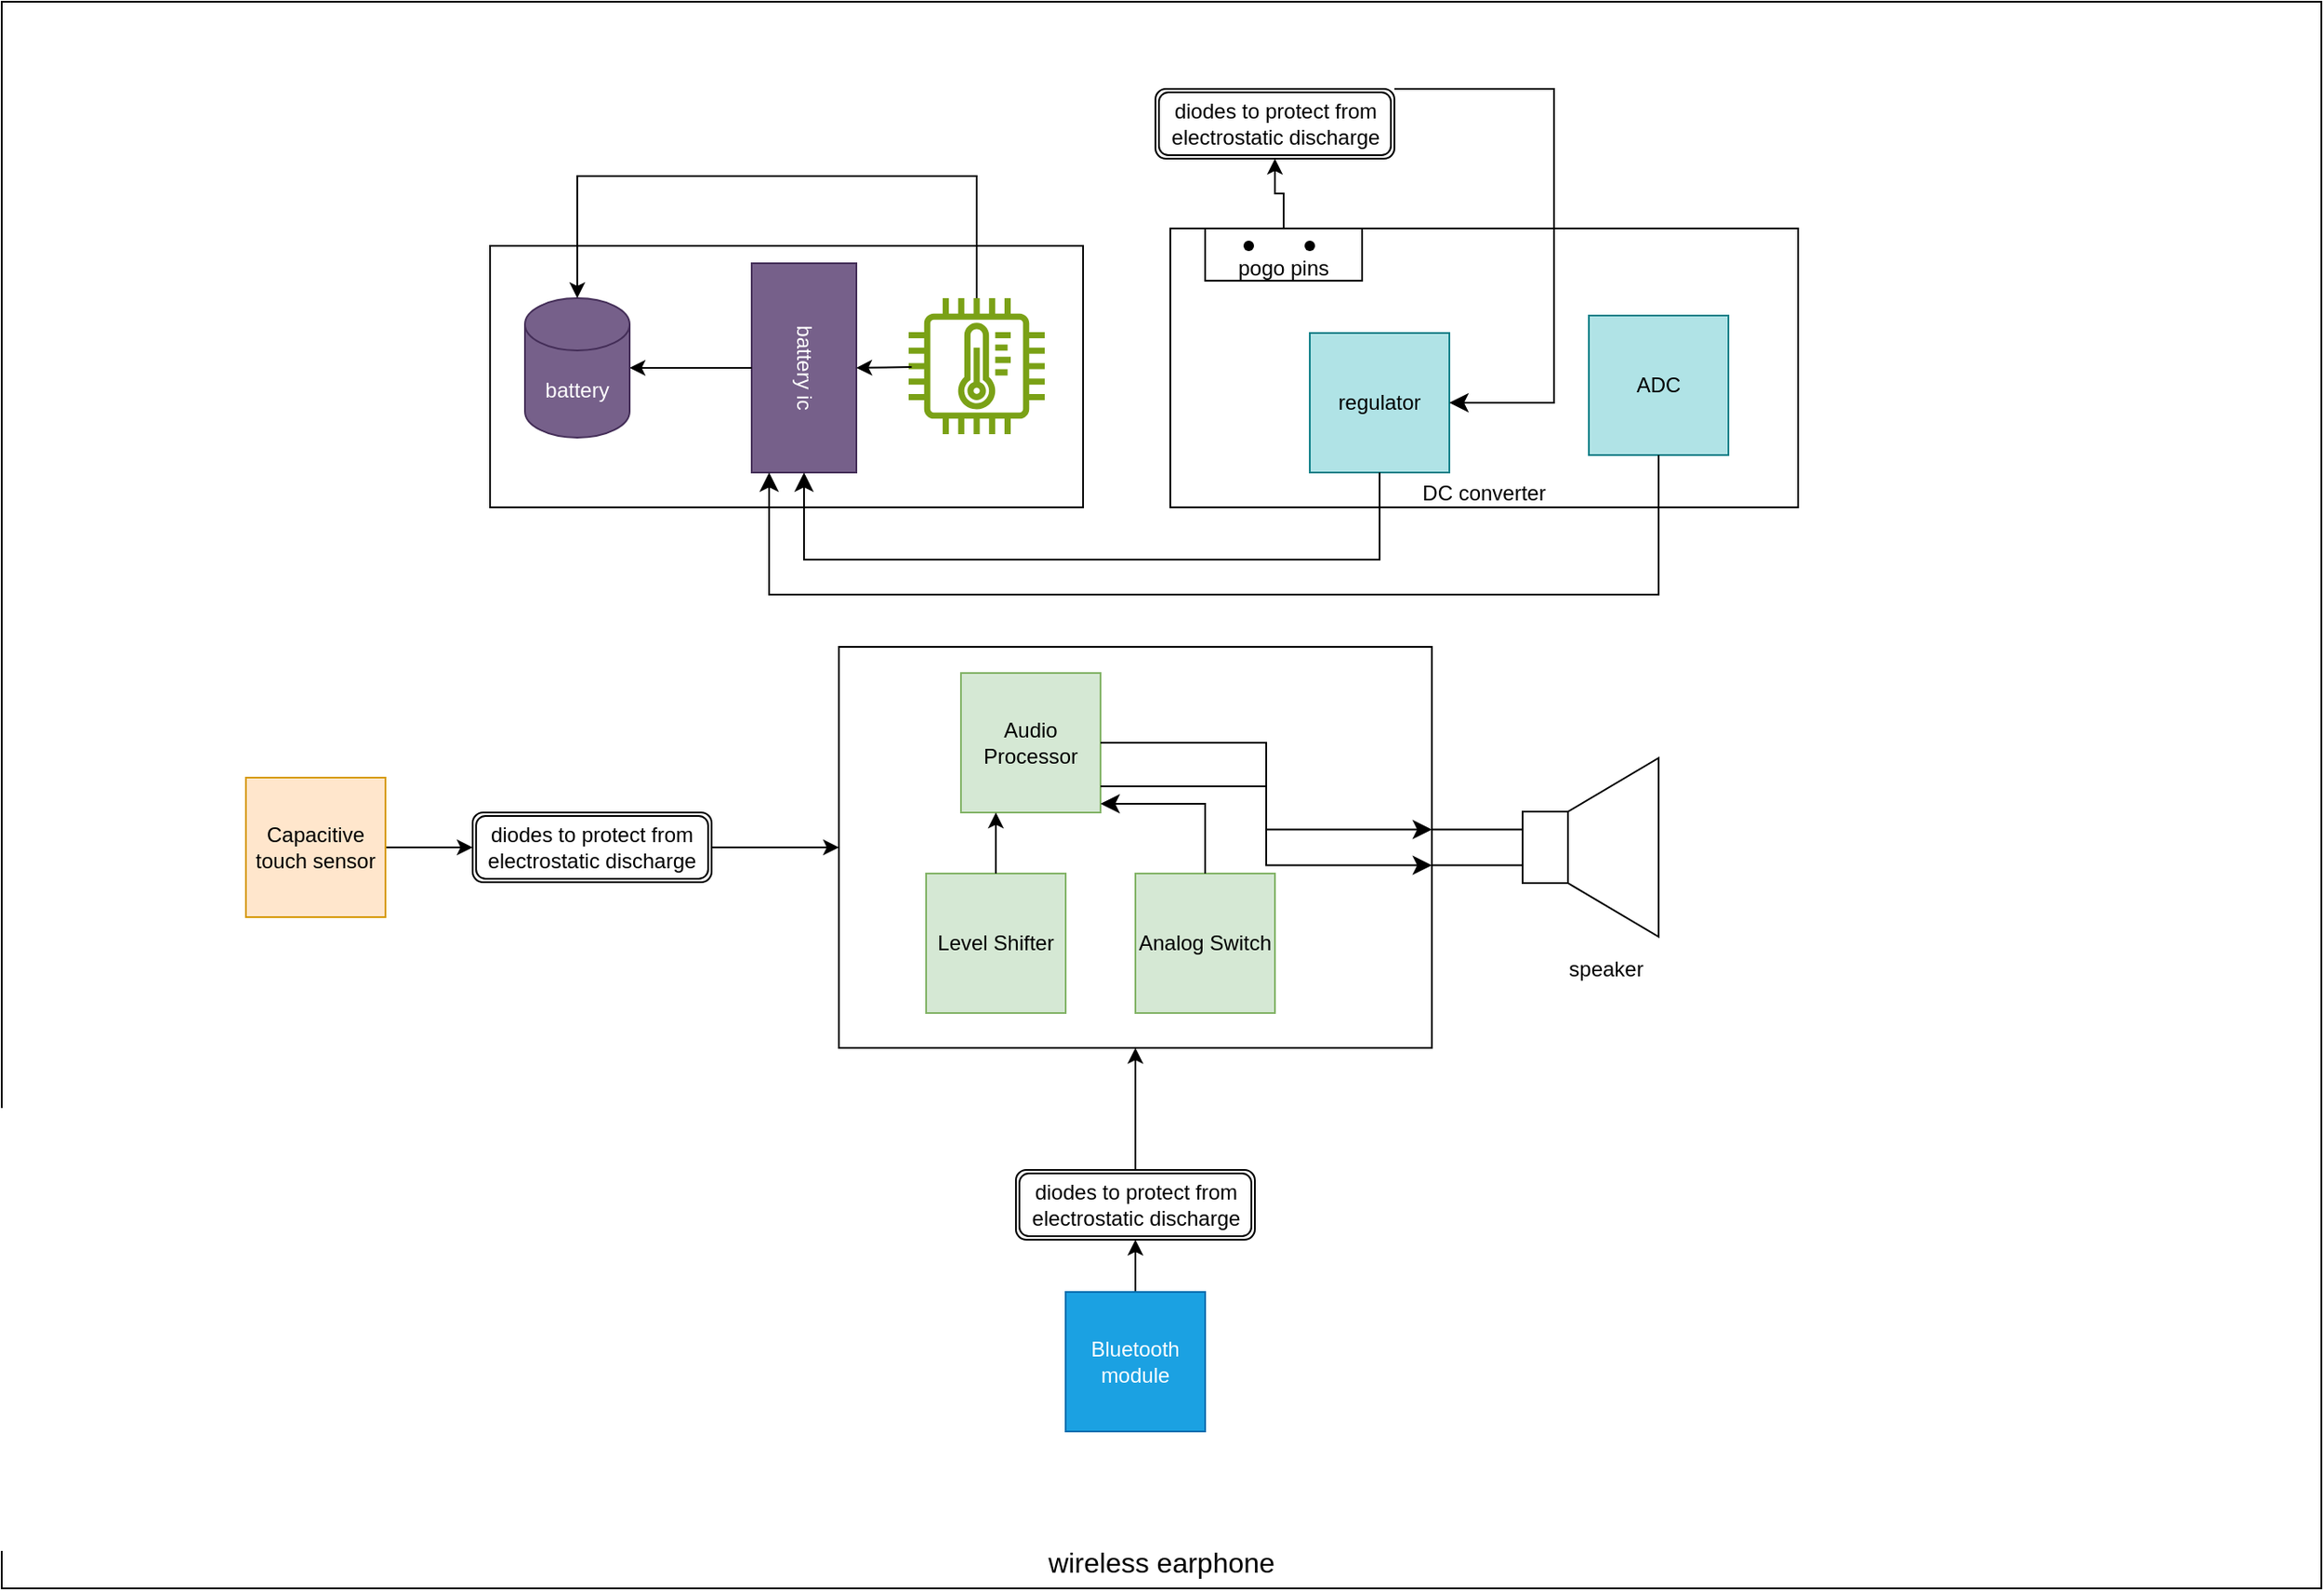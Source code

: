 <mxfile version="26.0.11">
  <diagram name="Page-1" id="TqFdCiOVnBNgkQiAZTty">
    <mxGraphModel dx="2173" dy="1942" grid="1" gridSize="10" guides="1" tooltips="1" connect="1" arrows="1" fold="1" page="1" pageScale="1" pageWidth="850" pageHeight="1100" math="0" shadow="0">
      <root>
        <mxCell id="0" />
        <mxCell id="1" parent="0" />
        <mxCell id="qs28xYLNwI9zg86kWihG-82" value="&lt;div&gt;&lt;font style=&quot;font-size: 14px;&quot;&gt;&lt;br&gt;&lt;/font&gt;&lt;/div&gt;&lt;div&gt;&lt;font size=&quot;3&quot;&gt;&lt;br&gt;&lt;/font&gt;&lt;/div&gt;&lt;div&gt;&lt;font size=&quot;3&quot;&gt;&lt;br&gt;&lt;/font&gt;&lt;/div&gt;&lt;div&gt;&lt;font size=&quot;3&quot;&gt;&lt;br&gt;&lt;/font&gt;&lt;/div&gt;&lt;div&gt;&lt;font size=&quot;3&quot;&gt;&lt;br&gt;&lt;/font&gt;&lt;/div&gt;&lt;div&gt;&lt;font size=&quot;3&quot;&gt;&lt;br&gt;&lt;/font&gt;&lt;/div&gt;&lt;div&gt;&lt;font size=&quot;3&quot;&gt;&lt;br&gt;&lt;/font&gt;&lt;/div&gt;&lt;div&gt;&lt;font size=&quot;3&quot;&gt;&lt;br&gt;&lt;/font&gt;&lt;/div&gt;&lt;div&gt;&lt;font size=&quot;3&quot;&gt;&lt;br&gt;&lt;/font&gt;&lt;/div&gt;&lt;div&gt;&lt;font size=&quot;3&quot;&gt;&lt;br&gt;&lt;/font&gt;&lt;/div&gt;&lt;div&gt;&lt;font size=&quot;3&quot;&gt;&lt;br&gt;&lt;/font&gt;&lt;/div&gt;&lt;div&gt;&lt;font size=&quot;3&quot;&gt;&lt;br&gt;&lt;/font&gt;&lt;/div&gt;&lt;div&gt;&lt;font size=&quot;3&quot;&gt;&lt;br&gt;&lt;/font&gt;&lt;/div&gt;&lt;div&gt;&lt;font size=&quot;3&quot;&gt;&lt;br&gt;&lt;/font&gt;&lt;/div&gt;&lt;div&gt;&lt;font size=&quot;3&quot;&gt;&lt;br&gt;&lt;/font&gt;&lt;/div&gt;&lt;div&gt;&lt;font size=&quot;3&quot;&gt;&lt;br&gt;&lt;/font&gt;&lt;/div&gt;&lt;div&gt;&lt;font size=&quot;3&quot;&gt;&lt;br&gt;&lt;/font&gt;&lt;/div&gt;&lt;div&gt;&lt;font size=&quot;3&quot;&gt;&lt;br&gt;&lt;/font&gt;&lt;/div&gt;&lt;div&gt;&lt;font size=&quot;3&quot;&gt;&lt;br&gt;&lt;/font&gt;&lt;/div&gt;&lt;div&gt;&lt;font size=&quot;3&quot;&gt;&lt;br&gt;&lt;/font&gt;&lt;/div&gt;&lt;div&gt;&lt;font size=&quot;3&quot;&gt;&lt;br&gt;&lt;/font&gt;&lt;/div&gt;&lt;div&gt;&lt;font size=&quot;3&quot;&gt;&lt;br&gt;&lt;/font&gt;&lt;/div&gt;&lt;div&gt;&lt;font size=&quot;3&quot;&gt;&lt;br&gt;&lt;/font&gt;&lt;/div&gt;&lt;div&gt;&lt;font size=&quot;3&quot;&gt;&lt;br&gt;&lt;/font&gt;&lt;/div&gt;&lt;div&gt;&lt;font size=&quot;3&quot;&gt;&lt;br&gt;&lt;/font&gt;&lt;/div&gt;&lt;div&gt;&lt;font size=&quot;3&quot;&gt;&lt;br&gt;&lt;/font&gt;&lt;/div&gt;&lt;div&gt;&lt;font size=&quot;3&quot;&gt;&lt;br&gt;&lt;/font&gt;&lt;/div&gt;&lt;div&gt;&lt;font size=&quot;3&quot;&gt;&lt;br&gt;&lt;/font&gt;&lt;/div&gt;&lt;div&gt;&lt;font size=&quot;3&quot;&gt;&lt;br&gt;&lt;/font&gt;&lt;/div&gt;&lt;div&gt;&lt;font size=&quot;3&quot;&gt;&lt;br&gt;&lt;/font&gt;&lt;/div&gt;&lt;div&gt;&lt;font size=&quot;3&quot;&gt;&lt;br&gt;&lt;/font&gt;&lt;/div&gt;&lt;div&gt;&lt;font size=&quot;3&quot;&gt;&lt;br&gt;&lt;/font&gt;&lt;/div&gt;&lt;div&gt;&lt;font size=&quot;3&quot;&gt;&lt;br&gt;&lt;/font&gt;&lt;/div&gt;&lt;div&gt;&lt;font size=&quot;3&quot;&gt;&lt;br&gt;&lt;/font&gt;&lt;/div&gt;&lt;div&gt;&lt;font size=&quot;3&quot;&gt;&lt;br&gt;&lt;/font&gt;&lt;/div&gt;&lt;div&gt;&lt;font size=&quot;3&quot;&gt;&lt;br&gt;&lt;/font&gt;&lt;/div&gt;&lt;div&gt;&lt;font size=&quot;3&quot;&gt;&lt;br&gt;&lt;/font&gt;&lt;/div&gt;&lt;div&gt;&lt;font size=&quot;3&quot;&gt;&lt;br&gt;&lt;/font&gt;&lt;/div&gt;&lt;div&gt;&lt;font size=&quot;3&quot;&gt;&lt;br&gt;&lt;/font&gt;&lt;/div&gt;&lt;div&gt;&lt;font size=&quot;3&quot;&gt;&lt;br&gt;&lt;/font&gt;&lt;/div&gt;&lt;div&gt;&lt;font size=&quot;3&quot;&gt;&lt;br&gt;&lt;/font&gt;&lt;/div&gt;&lt;div&gt;&lt;font size=&quot;3&quot;&gt;&lt;br&gt;&lt;/font&gt;&lt;/div&gt;&lt;div&gt;&lt;font size=&quot;3&quot;&gt;&lt;br&gt;&lt;/font&gt;&lt;/div&gt;&lt;div&gt;&lt;font size=&quot;3&quot;&gt;&lt;br&gt;&lt;/font&gt;&lt;/div&gt;&lt;div&gt;&lt;font size=&quot;3&quot;&gt;&lt;br&gt;&lt;/font&gt;&lt;/div&gt;&lt;div&gt;&lt;font size=&quot;3&quot;&gt;&lt;br&gt;&lt;/font&gt;&lt;/div&gt;&lt;div&gt;&lt;span style=&quot;background-color: transparent; color: light-dark(rgb(0, 0, 0), rgb(255, 255, 255)); font-size: medium;&quot;&gt;wireless earphone&lt;/span&gt;&lt;/div&gt;" style="rounded=0;whiteSpace=wrap;html=1;" vertex="1" parent="1">
          <mxGeometry x="-280" y="-120" width="1330" height="910" as="geometry" />
        </mxCell>
        <mxCell id="qs28xYLNwI9zg86kWihG-32" value="&lt;div&gt;&lt;br&gt;&lt;/div&gt;pogo pins" style="shape=partialRectangle;whiteSpace=wrap;html=1;bottom=1;right=1;left=1;top=0;routingCenterX=-0.5;" vertex="1" parent="1">
          <mxGeometry x="400" y="10" width="100" height="30" as="geometry" />
        </mxCell>
        <mxCell id="qs28xYLNwI9zg86kWihG-5" value="" style="edgeStyle=orthogonalEdgeStyle;rounded=0;orthogonalLoop=1;jettySize=auto;html=1;" edge="1" parent="1" source="qs28xYLNwI9zg86kWihG-1" target="qs28xYLNwI9zg86kWihG-4">
          <mxGeometry relative="1" as="geometry" />
        </mxCell>
        <mxCell id="qs28xYLNwI9zg86kWihG-6" value="" style="edgeStyle=orthogonalEdgeStyle;rounded=0;orthogonalLoop=1;jettySize=auto;html=1;" edge="1" parent="1" source="qs28xYLNwI9zg86kWihG-1" target="qs28xYLNwI9zg86kWihG-3">
          <mxGeometry relative="1" as="geometry" />
        </mxCell>
        <mxCell id="qs28xYLNwI9zg86kWihG-8" value="" style="rounded=0;whiteSpace=wrap;html=1;" vertex="1" parent="1">
          <mxGeometry x="200" y="250" width="340" height="230" as="geometry" />
        </mxCell>
        <mxCell id="qs28xYLNwI9zg86kWihG-1" value="Audio Processor" style="whiteSpace=wrap;html=1;aspect=fixed;fillColor=#d5e8d4;strokeColor=#82b366;" vertex="1" parent="1">
          <mxGeometry x="270" y="265" width="80" height="80" as="geometry" />
        </mxCell>
        <mxCell id="qs28xYLNwI9zg86kWihG-3" value="Analog Switch" style="whiteSpace=wrap;html=1;aspect=fixed;fillColor=#d5e8d4;strokeColor=#82b366;" vertex="1" parent="1">
          <mxGeometry x="370" y="380" width="80" height="80" as="geometry" />
        </mxCell>
        <mxCell id="qs28xYLNwI9zg86kWihG-4" value="Level Shifter" style="whiteSpace=wrap;html=1;aspect=fixed;fillColor=#d5e8d4;strokeColor=#82b366;" vertex="1" parent="1">
          <mxGeometry x="250" y="380" width="80" height="80" as="geometry" />
        </mxCell>
        <mxCell id="qs28xYLNwI9zg86kWihG-57" value="" style="edgeStyle=orthogonalEdgeStyle;rounded=0;orthogonalLoop=1;jettySize=auto;html=1;" edge="1" parent="1" source="qs28xYLNwI9zg86kWihG-11" target="qs28xYLNwI9zg86kWihG-56">
          <mxGeometry relative="1" as="geometry" />
        </mxCell>
        <mxCell id="qs28xYLNwI9zg86kWihG-11" value="Capacitive touch sensor" style="whiteSpace=wrap;html=1;aspect=fixed;fillColor=#ffe6cc;strokeColor=#d79b00;" vertex="1" parent="1">
          <mxGeometry x="-140" y="325" width="80" height="80" as="geometry" />
        </mxCell>
        <mxCell id="qs28xYLNwI9zg86kWihG-59" value="" style="edgeStyle=orthogonalEdgeStyle;rounded=0;orthogonalLoop=1;jettySize=auto;html=1;" edge="1" parent="1" source="qs28xYLNwI9zg86kWihG-16" target="qs28xYLNwI9zg86kWihG-53">
          <mxGeometry relative="1" as="geometry" />
        </mxCell>
        <mxCell id="qs28xYLNwI9zg86kWihG-16" value="Bluetooth module" style="whiteSpace=wrap;html=1;aspect=fixed;fillColor=#1ba1e2;fontColor=#ffffff;strokeColor=#006EAF;" vertex="1" parent="1">
          <mxGeometry x="330" y="620" width="80" height="80" as="geometry" />
        </mxCell>
        <mxCell id="qs28xYLNwI9zg86kWihG-20" value="&lt;div&gt;&lt;br&gt;&lt;/div&gt;&lt;div&gt;&lt;br&gt;&lt;/div&gt;&lt;div&gt;&lt;br&gt;&lt;/div&gt;&lt;div&gt;&lt;br&gt;&lt;/div&gt;&lt;div&gt;&lt;br&gt;&lt;/div&gt;&lt;div&gt;&lt;br&gt;&lt;/div&gt;&lt;div&gt;&lt;br&gt;&lt;/div&gt;&lt;div&gt;&lt;br&gt;&lt;/div&gt;&lt;div&gt;&lt;br&gt;&lt;/div&gt;&lt;div&gt;&lt;br&gt;&lt;/div&gt;DC converter" style="rounded=0;whiteSpace=wrap;html=1;" vertex="1" parent="1">
          <mxGeometry x="390" y="10" width="360" height="160" as="geometry" />
        </mxCell>
        <mxCell id="qs28xYLNwI9zg86kWihG-21" value="regulator" style="whiteSpace=wrap;html=1;aspect=fixed;fillColor=#b0e3e6;strokeColor=#0e8088;" vertex="1" parent="1">
          <mxGeometry x="470" y="70" width="80" height="80" as="geometry" />
        </mxCell>
        <mxCell id="qs28xYLNwI9zg86kWihG-22" value="ADC" style="whiteSpace=wrap;html=1;aspect=fixed;fillColor=#b0e3e6;strokeColor=#0e8088;" vertex="1" parent="1">
          <mxGeometry x="630" y="60" width="80" height="80" as="geometry" />
        </mxCell>
        <mxCell id="qs28xYLNwI9zg86kWihG-24" value="" style="rounded=0;whiteSpace=wrap;html=1;" vertex="1" parent="1">
          <mxGeometry y="20" width="340" height="150" as="geometry" />
        </mxCell>
        <mxCell id="qs28xYLNwI9zg86kWihG-26" value="" style="shape=waypoint;sketch=0;fillStyle=solid;size=6;pointerEvents=1;points=[];fillColor=none;resizable=0;rotatable=0;perimeter=centerPerimeter;snapToPoint=1;" vertex="1" parent="1">
          <mxGeometry x="425" y="10" width="20" height="20" as="geometry" />
        </mxCell>
        <mxCell id="qs28xYLNwI9zg86kWihG-25" value="battery" style="shape=cylinder3;whiteSpace=wrap;html=1;boundedLbl=1;backgroundOutline=1;size=15;fillColor=#76608a;fontColor=#ffffff;strokeColor=#432D57;" vertex="1" parent="1">
          <mxGeometry x="20" y="50" width="60" height="80" as="geometry" />
        </mxCell>
        <mxCell id="qs28xYLNwI9zg86kWihG-27" value="" style="shape=waypoint;sketch=0;fillStyle=solid;size=6;pointerEvents=1;points=[];fillColor=none;resizable=0;rotatable=0;perimeter=centerPerimeter;snapToPoint=1;" vertex="1" parent="1">
          <mxGeometry x="460" y="10" width="20" height="20" as="geometry" />
        </mxCell>
        <mxCell id="qs28xYLNwI9zg86kWihG-34" value="battery ic" style="rounded=0;whiteSpace=wrap;html=1;rotation=90;fillColor=#76608a;fontColor=#ffffff;strokeColor=#432D57;" vertex="1" parent="1">
          <mxGeometry x="120" y="60" width="120" height="60" as="geometry" />
        </mxCell>
        <mxCell id="qs28xYLNwI9zg86kWihG-41" value="" style="endArrow=classic;html=1;rounded=0;exitX=0.5;exitY=1;exitDx=0;exitDy=0;" edge="1" parent="1" source="qs28xYLNwI9zg86kWihG-34" target="qs28xYLNwI9zg86kWihG-25">
          <mxGeometry width="50" height="50" relative="1" as="geometry">
            <mxPoint x="420" y="250" as="sourcePoint" />
            <mxPoint x="470" y="200" as="targetPoint" />
          </mxGeometry>
        </mxCell>
        <mxCell id="qs28xYLNwI9zg86kWihG-46" value="" style="edgeStyle=orthogonalEdgeStyle;rounded=0;orthogonalLoop=1;jettySize=auto;html=1;entryX=0.5;entryY=0;entryDx=0;entryDy=0;entryPerimeter=0;" edge="1" parent="1" source="qs28xYLNwI9zg86kWihG-42" target="qs28xYLNwI9zg86kWihG-25">
          <mxGeometry relative="1" as="geometry">
            <mxPoint x="279" y="-29" as="targetPoint" />
            <Array as="points">
              <mxPoint x="279" y="-20" />
              <mxPoint x="50" y="-20" />
            </Array>
          </mxGeometry>
        </mxCell>
        <mxCell id="qs28xYLNwI9zg86kWihG-42" value="" style="sketch=0;outlineConnect=0;fontColor=#232F3E;gradientColor=none;fillColor=#7AA116;strokeColor=none;dashed=0;verticalLabelPosition=bottom;verticalAlign=top;align=center;html=1;fontSize=12;fontStyle=0;aspect=fixed;pointerEvents=1;shape=mxgraph.aws4.iot_thing_temperature_sensor;" vertex="1" parent="1">
          <mxGeometry x="240" y="50" width="78" height="78" as="geometry" />
        </mxCell>
        <mxCell id="qs28xYLNwI9zg86kWihG-43" value="" style="pointerEvents=1;verticalLabelPosition=bottom;shadow=0;dashed=0;align=center;html=1;verticalAlign=top;shape=mxgraph.electrical.electro-mechanical.loudspeaker;" vertex="1" parent="1">
          <mxGeometry x="540" y="313.75" width="130" height="102.5" as="geometry" />
        </mxCell>
        <mxCell id="qs28xYLNwI9zg86kWihG-51" value="" style="endArrow=classic;html=1;rounded=0;entryX=0.5;entryY=0;entryDx=0;entryDy=0;exitX=0.022;exitY=0.507;exitDx=0;exitDy=0;exitPerimeter=0;" edge="1" parent="1" source="qs28xYLNwI9zg86kWihG-42" target="qs28xYLNwI9zg86kWihG-34">
          <mxGeometry width="50" height="50" relative="1" as="geometry">
            <mxPoint x="420" y="250" as="sourcePoint" />
            <mxPoint x="470" y="200" as="targetPoint" />
          </mxGeometry>
        </mxCell>
        <mxCell id="qs28xYLNwI9zg86kWihG-52" value="" style="edgeStyle=elbowEdgeStyle;elbow=horizontal;endArrow=classic;html=1;curved=0;rounded=0;endSize=8;startSize=8;exitX=0.5;exitY=1;exitDx=0;exitDy=0;entryX=1;entryY=0.5;entryDx=0;entryDy=0;" edge="1" parent="1" source="qs28xYLNwI9zg86kWihG-21" target="qs28xYLNwI9zg86kWihG-34">
          <mxGeometry width="50" height="50" relative="1" as="geometry">
            <mxPoint x="420" y="250" as="sourcePoint" />
            <mxPoint x="470" y="200" as="targetPoint" />
            <Array as="points">
              <mxPoint x="340" y="200" />
            </Array>
          </mxGeometry>
        </mxCell>
        <mxCell id="qs28xYLNwI9zg86kWihG-53" value="diodes to protect from electrostatic discharge" style="shape=ext;double=1;rounded=1;whiteSpace=wrap;html=1;" vertex="1" parent="1">
          <mxGeometry x="301.5" y="550" width="137" height="40" as="geometry" />
        </mxCell>
        <mxCell id="qs28xYLNwI9zg86kWihG-56" value="diodes to protect from electrostatic discharge" style="shape=ext;double=1;rounded=1;whiteSpace=wrap;html=1;" vertex="1" parent="1">
          <mxGeometry x="-10" y="345" width="137" height="40" as="geometry" />
        </mxCell>
        <mxCell id="qs28xYLNwI9zg86kWihG-63" value="" style="endArrow=classic;html=1;rounded=0;exitX=0.5;exitY=0;exitDx=0;exitDy=0;entryX=0.5;entryY=1;entryDx=0;entryDy=0;" edge="1" parent="1" source="qs28xYLNwI9zg86kWihG-53" target="qs28xYLNwI9zg86kWihG-8">
          <mxGeometry width="50" height="50" relative="1" as="geometry">
            <mxPoint x="390" y="480" as="sourcePoint" />
            <mxPoint x="440" y="430" as="targetPoint" />
          </mxGeometry>
        </mxCell>
        <mxCell id="qs28xYLNwI9zg86kWihG-64" value="" style="endArrow=classic;html=1;rounded=0;entryX=0;entryY=0.5;entryDx=0;entryDy=0;exitX=1;exitY=0.5;exitDx=0;exitDy=0;" edge="1" parent="1" source="qs28xYLNwI9zg86kWihG-56" target="qs28xYLNwI9zg86kWihG-8">
          <mxGeometry width="50" height="50" relative="1" as="geometry">
            <mxPoint x="-10" y="480" as="sourcePoint" />
            <mxPoint x="40" y="430" as="targetPoint" />
          </mxGeometry>
        </mxCell>
        <mxCell id="qs28xYLNwI9zg86kWihG-67" value="" style="edgeStyle=orthogonalEdgeStyle;rounded=0;orthogonalLoop=1;jettySize=auto;html=1;exitX=0.5;exitY=0;exitDx=0;exitDy=0;" edge="1" parent="1" source="qs28xYLNwI9zg86kWihG-65" target="qs28xYLNwI9zg86kWihG-66">
          <mxGeometry relative="1" as="geometry">
            <Array as="points">
              <mxPoint x="455" y="-10" />
              <mxPoint x="450" y="-10" />
            </Array>
          </mxGeometry>
        </mxCell>
        <mxCell id="qs28xYLNwI9zg86kWihG-65" value="&lt;div&gt;&lt;br&gt;&lt;/div&gt;pogo pins" style="shape=partialRectangle;whiteSpace=wrap;html=1;bottom=1;right=1;left=1;top=0;fillColor=none;routingCenterX=-0.5;" vertex="1" parent="1">
          <mxGeometry x="410" y="10" width="90" height="30" as="geometry" />
        </mxCell>
        <mxCell id="qs28xYLNwI9zg86kWihG-66" value="diodes to protect from electrostatic discharge" style="shape=ext;double=1;rounded=1;whiteSpace=wrap;html=1;" vertex="1" parent="1">
          <mxGeometry x="381.5" y="-70" width="137" height="40" as="geometry" />
        </mxCell>
        <mxCell id="qs28xYLNwI9zg86kWihG-71" value="" style="edgeStyle=elbowEdgeStyle;elbow=horizontal;endArrow=classic;html=1;curved=0;rounded=0;endSize=8;startSize=8;exitX=1;exitY=0.75;exitDx=0;exitDy=0;" edge="1" parent="1" target="qs28xYLNwI9zg86kWihG-21">
          <mxGeometry width="50" height="50" relative="1" as="geometry">
            <mxPoint x="518.5" y="-70.0" as="sourcePoint" />
            <mxPoint x="530" y="40.0" as="targetPoint" />
            <Array as="points">
              <mxPoint x="610" y="-50" />
            </Array>
          </mxGeometry>
        </mxCell>
        <mxCell id="qs28xYLNwI9zg86kWihG-75" value="" style="edgeStyle=elbowEdgeStyle;elbow=vertical;endArrow=classic;html=1;curved=0;rounded=0;endSize=8;startSize=8;exitX=0.5;exitY=1;exitDx=0;exitDy=0;" edge="1" parent="1" source="qs28xYLNwI9zg86kWihG-22">
          <mxGeometry width="50" height="50" relative="1" as="geometry">
            <mxPoint x="500" as="sourcePoint" />
            <mxPoint x="160" y="150" as="targetPoint" />
            <Array as="points">
              <mxPoint x="420" y="220" />
            </Array>
          </mxGeometry>
        </mxCell>
        <mxCell id="qs28xYLNwI9zg86kWihG-76" value="" style="endArrow=classic;html=1;rounded=0;exitX=0.5;exitY=0;exitDx=0;exitDy=0;entryX=0.25;entryY=1;entryDx=0;entryDy=0;" edge="1" parent="1" source="qs28xYLNwI9zg86kWihG-4" target="qs28xYLNwI9zg86kWihG-1">
          <mxGeometry width="50" height="50" relative="1" as="geometry">
            <mxPoint x="310" y="330" as="sourcePoint" />
            <mxPoint x="360" y="280" as="targetPoint" />
          </mxGeometry>
        </mxCell>
        <mxCell id="qs28xYLNwI9zg86kWihG-79" value="" style="edgeStyle=elbowEdgeStyle;elbow=horizontal;endArrow=classic;html=1;curved=0;rounded=0;endSize=8;startSize=8;exitX=0.5;exitY=0;exitDx=0;exitDy=0;" edge="1" parent="1" source="qs28xYLNwI9zg86kWihG-3" target="qs28xYLNwI9zg86kWihG-1">
          <mxGeometry width="50" height="50" relative="1" as="geometry">
            <mxPoint x="410" y="370" as="sourcePoint" />
            <mxPoint x="350" y="300" as="targetPoint" />
            <Array as="points">
              <mxPoint x="410" y="340" />
            </Array>
          </mxGeometry>
        </mxCell>
        <mxCell id="qs28xYLNwI9zg86kWihG-80" value="" style="edgeStyle=elbowEdgeStyle;elbow=horizontal;endArrow=classic;html=1;curved=0;rounded=0;endSize=8;startSize=8;entryX=0;entryY=0.6;entryDx=0;entryDy=0;entryPerimeter=0;" edge="1" parent="1" target="qs28xYLNwI9zg86kWihG-43">
          <mxGeometry width="50" height="50" relative="1" as="geometry">
            <mxPoint x="350" y="330" as="sourcePoint" />
            <mxPoint x="360" y="280" as="targetPoint" />
          </mxGeometry>
        </mxCell>
        <mxCell id="qs28xYLNwI9zg86kWihG-81" value="" style="edgeStyle=elbowEdgeStyle;elbow=horizontal;endArrow=classic;html=1;curved=0;rounded=0;endSize=8;startSize=8;entryX=0;entryY=0.4;entryDx=0;entryDy=0;entryPerimeter=0;exitX=1;exitY=0.5;exitDx=0;exitDy=0;" edge="1" parent="1" source="qs28xYLNwI9zg86kWihG-1" target="qs28xYLNwI9zg86kWihG-43">
          <mxGeometry width="50" height="50" relative="1" as="geometry">
            <mxPoint x="310" y="330" as="sourcePoint" />
            <mxPoint x="360" y="280" as="targetPoint" />
          </mxGeometry>
        </mxCell>
        <mxCell id="qs28xYLNwI9zg86kWihG-83" value="speaker" style="text;html=1;align=center;verticalAlign=middle;whiteSpace=wrap;rounded=0;" vertex="1" parent="1">
          <mxGeometry x="610" y="420" width="60" height="30" as="geometry" />
        </mxCell>
      </root>
    </mxGraphModel>
  </diagram>
</mxfile>
